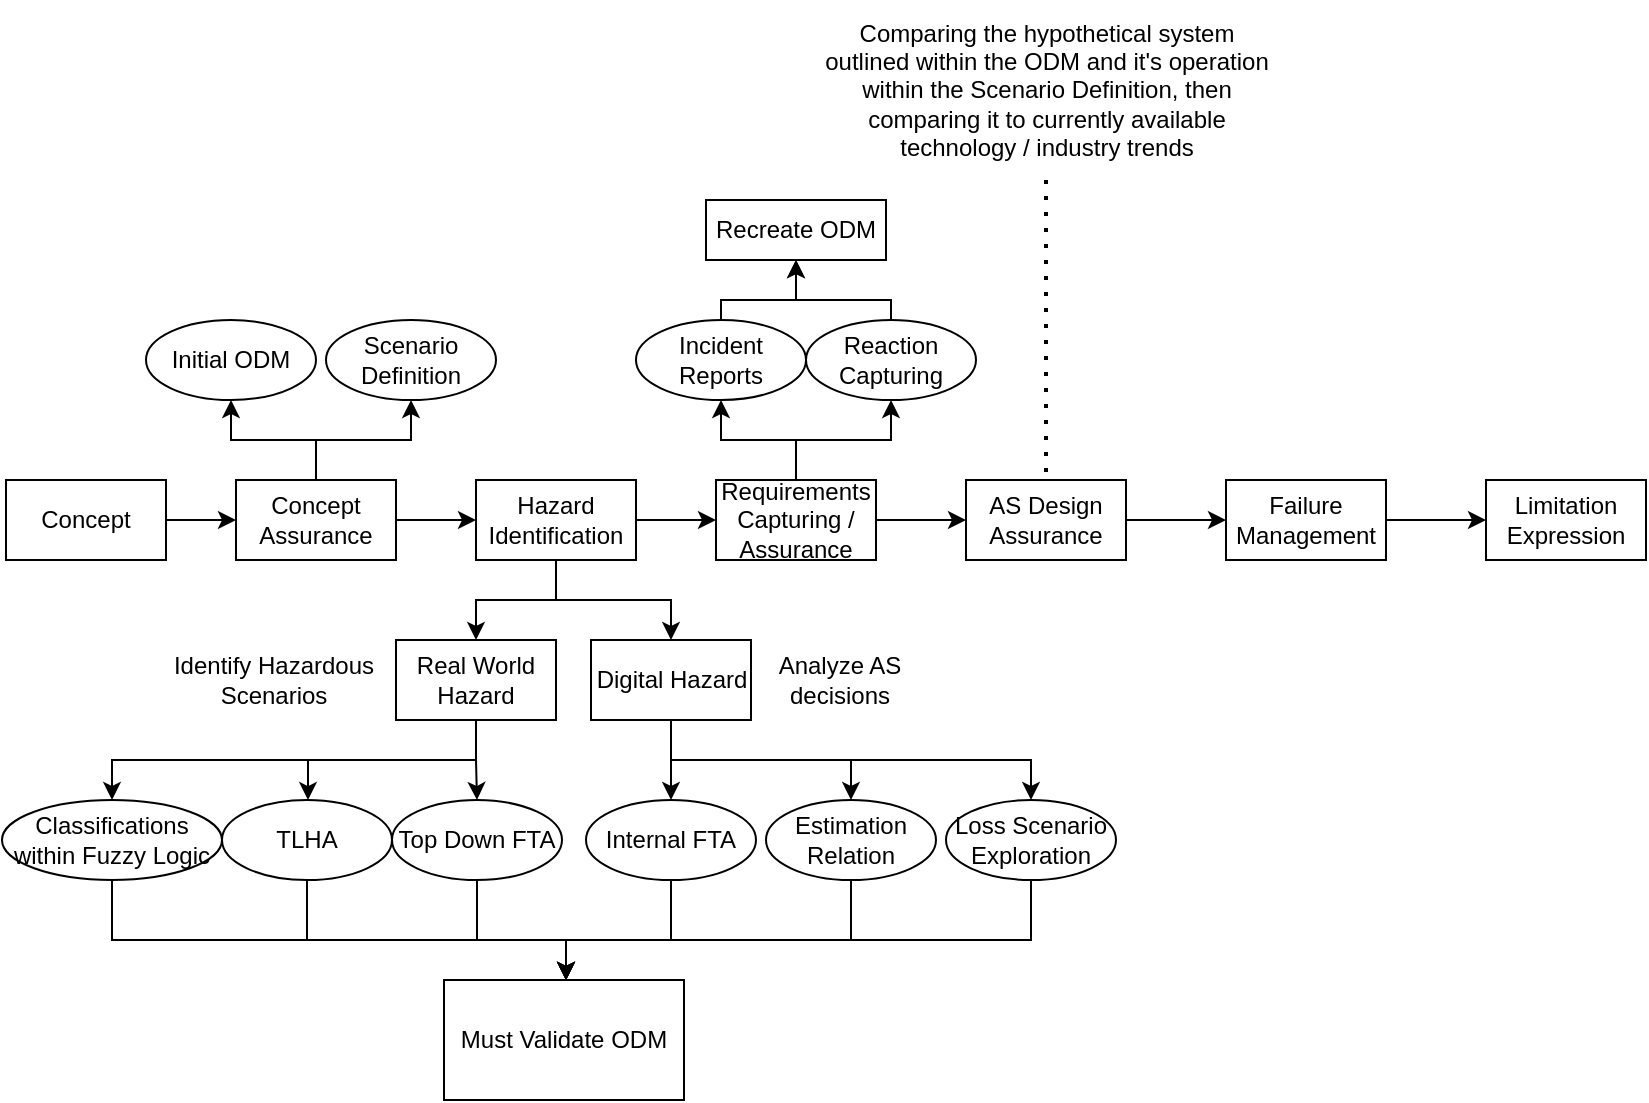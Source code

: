 <mxfile version="21.5.0" type="github">
  <diagram name="Page-1" id="aJNvPGV1j7dXfou5CJUt">
    <mxGraphModel dx="1395" dy="652" grid="1" gridSize="10" guides="1" tooltips="1" connect="1" arrows="1" fold="1" page="1" pageScale="1" pageWidth="850" pageHeight="1100" math="0" shadow="0">
      <root>
        <mxCell id="0" />
        <mxCell id="1" parent="0" />
        <mxCell id="K2bbMnxz0RQGCQ17qI1y-8" value="" style="edgeStyle=orthogonalEdgeStyle;rounded=0;orthogonalLoop=1;jettySize=auto;html=1;" edge="1" parent="1" source="K2bbMnxz0RQGCQ17qI1y-1" target="K2bbMnxz0RQGCQ17qI1y-4">
          <mxGeometry relative="1" as="geometry" />
        </mxCell>
        <mxCell id="K2bbMnxz0RQGCQ17qI1y-1" value="Concept" style="rounded=0;whiteSpace=wrap;html=1;" vertex="1" parent="1">
          <mxGeometry x="16" y="240" width="80" height="40" as="geometry" />
        </mxCell>
        <mxCell id="K2bbMnxz0RQGCQ17qI1y-9" value="" style="edgeStyle=orthogonalEdgeStyle;rounded=0;orthogonalLoop=1;jettySize=auto;html=1;" edge="1" parent="1" source="K2bbMnxz0RQGCQ17qI1y-4" target="K2bbMnxz0RQGCQ17qI1y-5">
          <mxGeometry relative="1" as="geometry" />
        </mxCell>
        <mxCell id="K2bbMnxz0RQGCQ17qI1y-20" value="" style="edgeStyle=orthogonalEdgeStyle;rounded=0;orthogonalLoop=1;jettySize=auto;html=1;entryX=0.5;entryY=1;entryDx=0;entryDy=0;" edge="1" parent="1" source="K2bbMnxz0RQGCQ17qI1y-4" target="K2bbMnxz0RQGCQ17qI1y-22">
          <mxGeometry relative="1" as="geometry" />
        </mxCell>
        <mxCell id="K2bbMnxz0RQGCQ17qI1y-24" value="" style="edgeStyle=orthogonalEdgeStyle;rounded=0;orthogonalLoop=1;jettySize=auto;html=1;entryX=0.5;entryY=1;entryDx=0;entryDy=0;" edge="1" parent="1" source="K2bbMnxz0RQGCQ17qI1y-4" target="K2bbMnxz0RQGCQ17qI1y-19">
          <mxGeometry relative="1" as="geometry">
            <mxPoint x="171" y="360" as="targetPoint" />
          </mxGeometry>
        </mxCell>
        <mxCell id="K2bbMnxz0RQGCQ17qI1y-4" value="Concept Assurance" style="rounded=0;whiteSpace=wrap;html=1;" vertex="1" parent="1">
          <mxGeometry x="131" y="240" width="80" height="40" as="geometry" />
        </mxCell>
        <mxCell id="K2bbMnxz0RQGCQ17qI1y-11" value="" style="edgeStyle=orthogonalEdgeStyle;rounded=0;orthogonalLoop=1;jettySize=auto;html=1;" edge="1" parent="1" source="K2bbMnxz0RQGCQ17qI1y-5" target="K2bbMnxz0RQGCQ17qI1y-10">
          <mxGeometry relative="1" as="geometry" />
        </mxCell>
        <mxCell id="K2bbMnxz0RQGCQ17qI1y-16" value="" style="edgeStyle=orthogonalEdgeStyle;rounded=0;orthogonalLoop=1;jettySize=auto;html=1;" edge="1" parent="1" source="K2bbMnxz0RQGCQ17qI1y-5" target="K2bbMnxz0RQGCQ17qI1y-7">
          <mxGeometry relative="1" as="geometry" />
        </mxCell>
        <mxCell id="K2bbMnxz0RQGCQ17qI1y-18" value="" style="edgeStyle=orthogonalEdgeStyle;rounded=0;orthogonalLoop=1;jettySize=auto;html=1;entryX=0.5;entryY=0;entryDx=0;entryDy=0;" edge="1" parent="1" source="K2bbMnxz0RQGCQ17qI1y-5" target="K2bbMnxz0RQGCQ17qI1y-6">
          <mxGeometry relative="1" as="geometry">
            <mxPoint x="291" y="170" as="targetPoint" />
          </mxGeometry>
        </mxCell>
        <mxCell id="K2bbMnxz0RQGCQ17qI1y-5" value="Hazard Identification" style="rounded=0;whiteSpace=wrap;html=1;" vertex="1" parent="1">
          <mxGeometry x="251" y="240" width="80" height="40" as="geometry" />
        </mxCell>
        <mxCell id="K2bbMnxz0RQGCQ17qI1y-26" value="" style="edgeStyle=orthogonalEdgeStyle;rounded=0;orthogonalLoop=1;jettySize=auto;html=1;" edge="1" parent="1" source="K2bbMnxz0RQGCQ17qI1y-6" target="K2bbMnxz0RQGCQ17qI1y-25">
          <mxGeometry relative="1" as="geometry">
            <Array as="points">
              <mxPoint x="251" y="380" />
              <mxPoint x="167" y="380" />
            </Array>
          </mxGeometry>
        </mxCell>
        <mxCell id="K2bbMnxz0RQGCQ17qI1y-28" value="" style="edgeStyle=orthogonalEdgeStyle;rounded=0;orthogonalLoop=1;jettySize=auto;html=1;" edge="1" parent="1" source="K2bbMnxz0RQGCQ17qI1y-6" target="K2bbMnxz0RQGCQ17qI1y-27">
          <mxGeometry relative="1" as="geometry" />
        </mxCell>
        <mxCell id="K2bbMnxz0RQGCQ17qI1y-31" value="" style="edgeStyle=orthogonalEdgeStyle;rounded=0;orthogonalLoop=1;jettySize=auto;html=1;entryX=0.5;entryY=0;entryDx=0;entryDy=0;" edge="1" parent="1" source="K2bbMnxz0RQGCQ17qI1y-6" target="K2bbMnxz0RQGCQ17qI1y-29">
          <mxGeometry relative="1" as="geometry">
            <mxPoint x="76" y="380" as="targetPoint" />
            <Array as="points">
              <mxPoint x="251" y="380" />
              <mxPoint x="69" y="380" />
            </Array>
          </mxGeometry>
        </mxCell>
        <mxCell id="K2bbMnxz0RQGCQ17qI1y-6" value="Real World Hazard" style="rounded=0;whiteSpace=wrap;html=1;" vertex="1" parent="1">
          <mxGeometry x="211" y="320" width="80" height="40" as="geometry" />
        </mxCell>
        <mxCell id="K2bbMnxz0RQGCQ17qI1y-33" value="" style="edgeStyle=orthogonalEdgeStyle;rounded=0;orthogonalLoop=1;jettySize=auto;html=1;" edge="1" parent="1" source="K2bbMnxz0RQGCQ17qI1y-7" target="K2bbMnxz0RQGCQ17qI1y-32">
          <mxGeometry relative="1" as="geometry" />
        </mxCell>
        <mxCell id="K2bbMnxz0RQGCQ17qI1y-36" value="" style="edgeStyle=orthogonalEdgeStyle;rounded=0;orthogonalLoop=1;jettySize=auto;html=1;entryX=0.5;entryY=0;entryDx=0;entryDy=0;" edge="1" parent="1" source="K2bbMnxz0RQGCQ17qI1y-7" target="K2bbMnxz0RQGCQ17qI1y-34">
          <mxGeometry relative="1" as="geometry">
            <mxPoint x="448.5" y="340" as="targetPoint" />
            <Array as="points">
              <mxPoint x="349" y="380" />
              <mxPoint x="439" y="380" />
            </Array>
          </mxGeometry>
        </mxCell>
        <mxCell id="K2bbMnxz0RQGCQ17qI1y-39" value="" style="edgeStyle=orthogonalEdgeStyle;rounded=0;orthogonalLoop=1;jettySize=auto;html=1;entryX=0.5;entryY=0;entryDx=0;entryDy=0;" edge="1" parent="1" source="K2bbMnxz0RQGCQ17qI1y-7" target="K2bbMnxz0RQGCQ17qI1y-37">
          <mxGeometry relative="1" as="geometry">
            <mxPoint x="468.5" y="340" as="targetPoint" />
            <Array as="points">
              <mxPoint x="349" y="380" />
              <mxPoint x="529" y="380" />
            </Array>
          </mxGeometry>
        </mxCell>
        <mxCell id="K2bbMnxz0RQGCQ17qI1y-7" value="Digital Hazard" style="rounded=0;whiteSpace=wrap;html=1;" vertex="1" parent="1">
          <mxGeometry x="308.5" y="320" width="80" height="40" as="geometry" />
        </mxCell>
        <mxCell id="K2bbMnxz0RQGCQ17qI1y-13" value="" style="edgeStyle=orthogonalEdgeStyle;rounded=0;orthogonalLoop=1;jettySize=auto;html=1;" edge="1" parent="1" source="K2bbMnxz0RQGCQ17qI1y-10" target="K2bbMnxz0RQGCQ17qI1y-12">
          <mxGeometry relative="1" as="geometry" />
        </mxCell>
        <mxCell id="K2bbMnxz0RQGCQ17qI1y-56" value="" style="edgeStyle=orthogonalEdgeStyle;rounded=0;orthogonalLoop=1;jettySize=auto;html=1;" edge="1" parent="1" source="K2bbMnxz0RQGCQ17qI1y-10" target="K2bbMnxz0RQGCQ17qI1y-55">
          <mxGeometry relative="1" as="geometry" />
        </mxCell>
        <mxCell id="K2bbMnxz0RQGCQ17qI1y-57" value="" style="edgeStyle=orthogonalEdgeStyle;rounded=0;orthogonalLoop=1;jettySize=auto;html=1;entryX=0.5;entryY=1;entryDx=0;entryDy=0;" edge="1" parent="1" source="K2bbMnxz0RQGCQ17qI1y-10" target="K2bbMnxz0RQGCQ17qI1y-54">
          <mxGeometry relative="1" as="geometry" />
        </mxCell>
        <mxCell id="K2bbMnxz0RQGCQ17qI1y-10" value="Requirements Capturing / Assurance" style="rounded=0;whiteSpace=wrap;html=1;" vertex="1" parent="1">
          <mxGeometry x="371" y="240" width="80" height="40" as="geometry" />
        </mxCell>
        <mxCell id="K2bbMnxz0RQGCQ17qI1y-15" value="" style="edgeStyle=orthogonalEdgeStyle;rounded=0;orthogonalLoop=1;jettySize=auto;html=1;" edge="1" parent="1" source="K2bbMnxz0RQGCQ17qI1y-12" target="K2bbMnxz0RQGCQ17qI1y-14">
          <mxGeometry relative="1" as="geometry" />
        </mxCell>
        <mxCell id="K2bbMnxz0RQGCQ17qI1y-12" value="AS Design Assurance" style="rounded=0;whiteSpace=wrap;html=1;" vertex="1" parent="1">
          <mxGeometry x="496" y="240" width="80" height="40" as="geometry" />
        </mxCell>
        <mxCell id="K2bbMnxz0RQGCQ17qI1y-59" value="" style="edgeStyle=orthogonalEdgeStyle;rounded=0;orthogonalLoop=1;jettySize=auto;html=1;" edge="1" parent="1" source="K2bbMnxz0RQGCQ17qI1y-14" target="K2bbMnxz0RQGCQ17qI1y-58">
          <mxGeometry relative="1" as="geometry" />
        </mxCell>
        <mxCell id="K2bbMnxz0RQGCQ17qI1y-14" value="Failure Management" style="rounded=0;whiteSpace=wrap;html=1;" vertex="1" parent="1">
          <mxGeometry x="626" y="240" width="80" height="40" as="geometry" />
        </mxCell>
        <mxCell id="K2bbMnxz0RQGCQ17qI1y-19" value="Initial ODM" style="ellipse;whiteSpace=wrap;html=1;" vertex="1" parent="1">
          <mxGeometry x="86" y="160" width="85" height="40" as="geometry" />
        </mxCell>
        <mxCell id="K2bbMnxz0RQGCQ17qI1y-22" value="Scenario Definition" style="ellipse;whiteSpace=wrap;html=1;" vertex="1" parent="1">
          <mxGeometry x="176" y="160" width="85" height="40" as="geometry" />
        </mxCell>
        <mxCell id="K2bbMnxz0RQGCQ17qI1y-46" value="" style="edgeStyle=orthogonalEdgeStyle;rounded=0;orthogonalLoop=1;jettySize=auto;html=1;" edge="1" parent="1" source="K2bbMnxz0RQGCQ17qI1y-25" target="K2bbMnxz0RQGCQ17qI1y-44">
          <mxGeometry relative="1" as="geometry">
            <Array as="points">
              <mxPoint x="167" y="470" />
              <mxPoint x="296" y="470" />
            </Array>
          </mxGeometry>
        </mxCell>
        <mxCell id="K2bbMnxz0RQGCQ17qI1y-25" value="TLHA" style="ellipse;whiteSpace=wrap;html=1;" vertex="1" parent="1">
          <mxGeometry x="124" y="400" width="85" height="40" as="geometry" />
        </mxCell>
        <mxCell id="K2bbMnxz0RQGCQ17qI1y-45" value="" style="edgeStyle=orthogonalEdgeStyle;rounded=0;orthogonalLoop=1;jettySize=auto;html=1;" edge="1" parent="1" source="K2bbMnxz0RQGCQ17qI1y-27" target="K2bbMnxz0RQGCQ17qI1y-44">
          <mxGeometry relative="1" as="geometry">
            <Array as="points">
              <mxPoint x="252" y="470" />
              <mxPoint x="296" y="470" />
            </Array>
          </mxGeometry>
        </mxCell>
        <mxCell id="K2bbMnxz0RQGCQ17qI1y-27" value="Top Down FTA" style="ellipse;whiteSpace=wrap;html=1;" vertex="1" parent="1">
          <mxGeometry x="209" y="400" width="85" height="40" as="geometry" />
        </mxCell>
        <mxCell id="K2bbMnxz0RQGCQ17qI1y-47" value="" style="edgeStyle=orthogonalEdgeStyle;rounded=0;orthogonalLoop=1;jettySize=auto;html=1;" edge="1" parent="1" source="K2bbMnxz0RQGCQ17qI1y-29" target="K2bbMnxz0RQGCQ17qI1y-44">
          <mxGeometry relative="1" as="geometry">
            <Array as="points">
              <mxPoint x="69" y="470" />
              <mxPoint x="296" y="470" />
            </Array>
          </mxGeometry>
        </mxCell>
        <mxCell id="K2bbMnxz0RQGCQ17qI1y-29" value="Classifications within Fuzzy Logic" style="ellipse;whiteSpace=wrap;html=1;" vertex="1" parent="1">
          <mxGeometry x="14" y="400" width="110" height="40" as="geometry" />
        </mxCell>
        <mxCell id="K2bbMnxz0RQGCQ17qI1y-48" value="" style="edgeStyle=orthogonalEdgeStyle;rounded=0;orthogonalLoop=1;jettySize=auto;html=1;" edge="1" parent="1" source="K2bbMnxz0RQGCQ17qI1y-32" target="K2bbMnxz0RQGCQ17qI1y-44">
          <mxGeometry relative="1" as="geometry">
            <Array as="points">
              <mxPoint x="349" y="470" />
              <mxPoint x="296" y="470" />
            </Array>
          </mxGeometry>
        </mxCell>
        <mxCell id="K2bbMnxz0RQGCQ17qI1y-32" value="Internal FTA" style="ellipse;whiteSpace=wrap;html=1;" vertex="1" parent="1">
          <mxGeometry x="306" y="400" width="85" height="40" as="geometry" />
        </mxCell>
        <mxCell id="K2bbMnxz0RQGCQ17qI1y-49" value="" style="edgeStyle=orthogonalEdgeStyle;rounded=0;orthogonalLoop=1;jettySize=auto;html=1;" edge="1" parent="1" source="K2bbMnxz0RQGCQ17qI1y-34" target="K2bbMnxz0RQGCQ17qI1y-44">
          <mxGeometry relative="1" as="geometry">
            <Array as="points">
              <mxPoint x="439" y="470" />
              <mxPoint x="296" y="470" />
            </Array>
          </mxGeometry>
        </mxCell>
        <mxCell id="K2bbMnxz0RQGCQ17qI1y-34" value="Estimation Relation" style="ellipse;whiteSpace=wrap;html=1;" vertex="1" parent="1">
          <mxGeometry x="396" y="400" width="85" height="40" as="geometry" />
        </mxCell>
        <mxCell id="K2bbMnxz0RQGCQ17qI1y-50" value="" style="edgeStyle=orthogonalEdgeStyle;rounded=0;orthogonalLoop=1;jettySize=auto;html=1;" edge="1" parent="1" source="K2bbMnxz0RQGCQ17qI1y-37" target="K2bbMnxz0RQGCQ17qI1y-44">
          <mxGeometry relative="1" as="geometry">
            <Array as="points">
              <mxPoint x="529" y="470" />
              <mxPoint x="296" y="470" />
            </Array>
          </mxGeometry>
        </mxCell>
        <mxCell id="K2bbMnxz0RQGCQ17qI1y-37" value="Loss Scenario Exploration" style="ellipse;whiteSpace=wrap;html=1;" vertex="1" parent="1">
          <mxGeometry x="486" y="400" width="85" height="40" as="geometry" />
        </mxCell>
        <mxCell id="K2bbMnxz0RQGCQ17qI1y-40" value="Analyze AS decisions" style="text;html=1;strokeColor=none;fillColor=none;align=center;verticalAlign=middle;whiteSpace=wrap;rounded=0;" vertex="1" parent="1">
          <mxGeometry x="378.5" y="325" width="107.5" height="30" as="geometry" />
        </mxCell>
        <mxCell id="K2bbMnxz0RQGCQ17qI1y-41" value="Identify Hazardous Scenarios " style="text;html=1;strokeColor=none;fillColor=none;align=center;verticalAlign=middle;whiteSpace=wrap;rounded=0;" vertex="1" parent="1">
          <mxGeometry x="96" y="325" width="107.5" height="30" as="geometry" />
        </mxCell>
        <mxCell id="K2bbMnxz0RQGCQ17qI1y-44" value="Must Validate ODM" style="whiteSpace=wrap;html=1;" vertex="1" parent="1">
          <mxGeometry x="235" y="490" width="120" height="60" as="geometry" />
        </mxCell>
        <mxCell id="K2bbMnxz0RQGCQ17qI1y-64" value="" style="edgeStyle=orthogonalEdgeStyle;rounded=0;orthogonalLoop=1;jettySize=auto;html=1;" edge="1" parent="1" source="K2bbMnxz0RQGCQ17qI1y-54" target="K2bbMnxz0RQGCQ17qI1y-62">
          <mxGeometry relative="1" as="geometry">
            <Array as="points">
              <mxPoint x="374" y="150" />
              <mxPoint x="411" y="150" />
            </Array>
          </mxGeometry>
        </mxCell>
        <mxCell id="K2bbMnxz0RQGCQ17qI1y-54" value="Incident Reports" style="ellipse;whiteSpace=wrap;html=1;" vertex="1" parent="1">
          <mxGeometry x="331" y="160" width="85" height="40" as="geometry" />
        </mxCell>
        <mxCell id="K2bbMnxz0RQGCQ17qI1y-63" value="" style="edgeStyle=orthogonalEdgeStyle;rounded=0;orthogonalLoop=1;jettySize=auto;html=1;" edge="1" parent="1" source="K2bbMnxz0RQGCQ17qI1y-55" target="K2bbMnxz0RQGCQ17qI1y-62">
          <mxGeometry relative="1" as="geometry">
            <Array as="points">
              <mxPoint x="459" y="150" />
              <mxPoint x="411" y="150" />
            </Array>
          </mxGeometry>
        </mxCell>
        <mxCell id="K2bbMnxz0RQGCQ17qI1y-55" value="Reaction Capturing" style="ellipse;whiteSpace=wrap;html=1;" vertex="1" parent="1">
          <mxGeometry x="416" y="160" width="85" height="40" as="geometry" />
        </mxCell>
        <mxCell id="K2bbMnxz0RQGCQ17qI1y-58" value="Limitation Expression" style="rounded=0;whiteSpace=wrap;html=1;" vertex="1" parent="1">
          <mxGeometry x="756" y="240" width="80" height="40" as="geometry" />
        </mxCell>
        <mxCell id="K2bbMnxz0RQGCQ17qI1y-62" value="Recreate ODM" style="whiteSpace=wrap;html=1;" vertex="1" parent="1">
          <mxGeometry x="366" y="100" width="90" height="30" as="geometry" />
        </mxCell>
        <mxCell id="K2bbMnxz0RQGCQ17qI1y-65" value="Comparing the hypothetical system outlined within the ODM and it&#39;s operation within the Scenario Definition, then comparing it to currently available technology / industry trends" style="text;html=1;strokeColor=none;fillColor=none;align=center;verticalAlign=middle;whiteSpace=wrap;rounded=0;" vertex="1" parent="1">
          <mxGeometry x="423.62" width="224.75" height="90" as="geometry" />
        </mxCell>
        <mxCell id="K2bbMnxz0RQGCQ17qI1y-66" value="" style="endArrow=none;dashed=1;html=1;dashPattern=1 3;strokeWidth=2;rounded=0;entryX=0.5;entryY=0;entryDx=0;entryDy=0;exitX=0.5;exitY=1;exitDx=0;exitDy=0;" edge="1" parent="1" source="K2bbMnxz0RQGCQ17qI1y-65" target="K2bbMnxz0RQGCQ17qI1y-12">
          <mxGeometry width="50" height="50" relative="1" as="geometry">
            <mxPoint x="340" y="310" as="sourcePoint" />
            <mxPoint x="390" y="260" as="targetPoint" />
          </mxGeometry>
        </mxCell>
      </root>
    </mxGraphModel>
  </diagram>
</mxfile>
